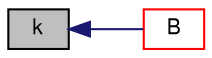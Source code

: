 digraph "k"
{
  bgcolor="transparent";
  edge [fontname="FreeSans",fontsize="10",labelfontname="FreeSans",labelfontsize="10"];
  node [fontname="FreeSans",fontsize="10",shape=record];
  rankdir="LR";
  Node36 [label="k",height=0.2,width=0.4,color="black", fillcolor="grey75", style="filled", fontcolor="black"];
  Node36 -> Node37 [dir="back",color="midnightblue",fontsize="10",style="solid",fontname="FreeSans"];
  Node37 [label="B",height=0.2,width=0.4,color="red",URL="$a30650.html#acf00bc568420cebcbea1c1227f8cdd58",tooltip="Return the sub-grid stress tensor. "];
}
